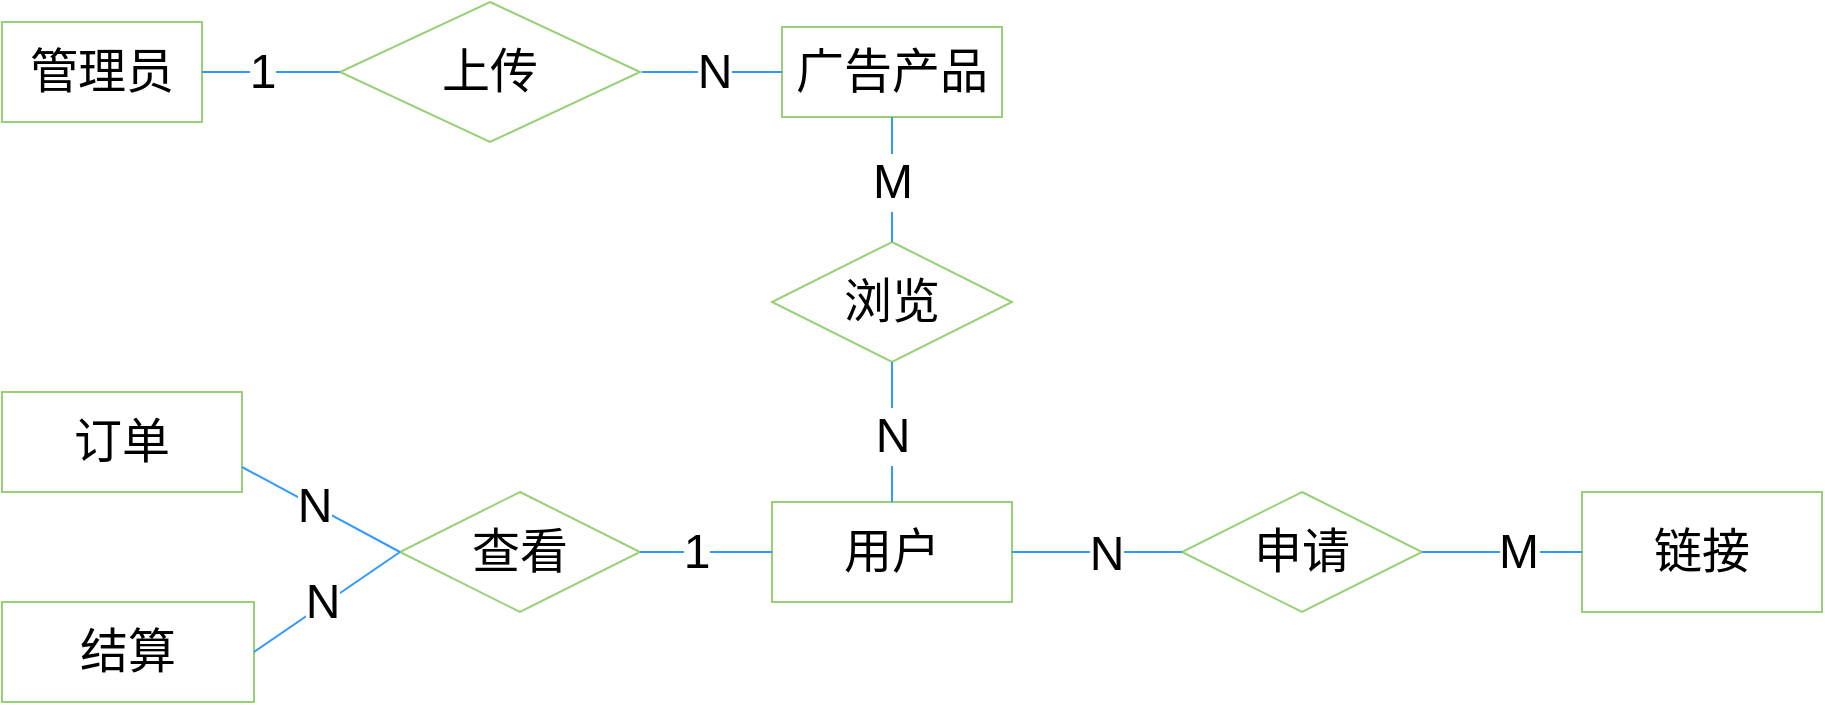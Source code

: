 <mxfile version="20.2.6" type="github">
  <diagram id="zQXUQz20aRf1MQhn76jE" name="第 1 页">
    <mxGraphModel dx="1426" dy="623" grid="1" gridSize="10" guides="1" tooltips="1" connect="1" arrows="1" fold="1" page="1" pageScale="1" pageWidth="827" pageHeight="1169" math="0" shadow="0">
      <root>
        <mxCell id="0" />
        <mxCell id="1" parent="0" />
        <mxCell id="IDlzUY-_1IJnwTOHjghK-1" value="&lt;font style=&quot;font-size: 24px;&quot;&gt;管理员&lt;/font&gt;" style="rounded=0;whiteSpace=wrap;html=1;strokeColor=#97D077;" vertex="1" parent="1">
          <mxGeometry x="170" y="170" width="100" height="50" as="geometry" />
        </mxCell>
        <mxCell id="IDlzUY-_1IJnwTOHjghK-2" value="用户" style="rounded=0;whiteSpace=wrap;html=1;fontSize=24;strokeColor=#97D077;" vertex="1" parent="1">
          <mxGeometry x="555" y="410" width="120" height="50" as="geometry" />
        </mxCell>
        <mxCell id="IDlzUY-_1IJnwTOHjghK-3" value="&lt;font style=&quot;font-size: 24px;&quot;&gt;广告产品&lt;/font&gt;" style="whiteSpace=wrap;html=1;strokeColor=#97D077;rounded=0;" vertex="1" parent="1">
          <mxGeometry x="560" y="172.5" width="110" height="45" as="geometry" />
        </mxCell>
        <mxCell id="IDlzUY-_1IJnwTOHjghK-6" value="上传" style="rhombus;whiteSpace=wrap;html=1;fontSize=24;strokeColor=#97D077;" vertex="1" parent="1">
          <mxGeometry x="339" y="160" width="150" height="70" as="geometry" />
        </mxCell>
        <mxCell id="IDlzUY-_1IJnwTOHjghK-11" value="浏览" style="rhombus;whiteSpace=wrap;html=1;fontSize=24;strokeColor=#97D077;" vertex="1" parent="1">
          <mxGeometry x="555" y="280" width="120" height="60" as="geometry" />
        </mxCell>
        <mxCell id="IDlzUY-_1IJnwTOHjghK-16" value="" style="endArrow=none;html=1;rounded=0;fontSize=24;strokeColor=#3399FF;exitX=1;exitY=0.5;exitDx=0;exitDy=0;" edge="1" parent="1" source="IDlzUY-_1IJnwTOHjghK-1" target="IDlzUY-_1IJnwTOHjghK-6">
          <mxGeometry width="50" height="50" relative="1" as="geometry">
            <mxPoint x="390" y="390" as="sourcePoint" />
            <mxPoint x="440" y="340" as="targetPoint" />
          </mxGeometry>
        </mxCell>
        <mxCell id="IDlzUY-_1IJnwTOHjghK-21" value="1" style="edgeLabel;html=1;align=center;verticalAlign=middle;resizable=0;points=[];fontSize=24;" vertex="1" connectable="0" parent="IDlzUY-_1IJnwTOHjghK-16">
          <mxGeometry x="0.362" y="-1" relative="1" as="geometry">
            <mxPoint x="-17" y="-1" as="offset" />
          </mxGeometry>
        </mxCell>
        <mxCell id="IDlzUY-_1IJnwTOHjghK-18" value="" style="endArrow=none;html=1;rounded=0;fontSize=24;strokeColor=#3399FF;exitX=0;exitY=0.5;exitDx=0;exitDy=0;" edge="1" parent="1" source="IDlzUY-_1IJnwTOHjghK-3">
          <mxGeometry width="50" height="50" relative="1" as="geometry">
            <mxPoint x="280" y="205" as="sourcePoint" />
            <mxPoint x="490" y="195" as="targetPoint" />
          </mxGeometry>
        </mxCell>
        <mxCell id="IDlzUY-_1IJnwTOHjghK-22" value="N" style="edgeLabel;html=1;align=center;verticalAlign=middle;resizable=0;points=[];fontSize=24;" vertex="1" connectable="0" parent="IDlzUY-_1IJnwTOHjghK-18">
          <mxGeometry x="-0.029" relative="1" as="geometry">
            <mxPoint as="offset" />
          </mxGeometry>
        </mxCell>
        <mxCell id="IDlzUY-_1IJnwTOHjghK-19" value="" style="endArrow=none;html=1;rounded=0;fontSize=24;strokeColor=#3399FF;exitX=0.5;exitY=1;exitDx=0;exitDy=0;" edge="1" parent="1" source="IDlzUY-_1IJnwTOHjghK-3" target="IDlzUY-_1IJnwTOHjghK-11">
          <mxGeometry width="50" height="50" relative="1" as="geometry">
            <mxPoint x="290" y="215" as="sourcePoint" />
            <mxPoint x="359" y="215" as="targetPoint" />
          </mxGeometry>
        </mxCell>
        <mxCell id="IDlzUY-_1IJnwTOHjghK-24" value="M" style="edgeLabel;html=1;align=center;verticalAlign=middle;resizable=0;points=[];fontSize=24;" vertex="1" connectable="0" parent="IDlzUY-_1IJnwTOHjghK-19">
          <mxGeometry x="-0.184" y="3" relative="1" as="geometry">
            <mxPoint x="-3" y="7" as="offset" />
          </mxGeometry>
        </mxCell>
        <mxCell id="IDlzUY-_1IJnwTOHjghK-20" value="" style="endArrow=none;html=1;rounded=0;fontSize=24;strokeColor=#3399FF;exitX=0.5;exitY=0;exitDx=0;exitDy=0;entryX=0.5;entryY=1;entryDx=0;entryDy=0;" edge="1" parent="1" source="IDlzUY-_1IJnwTOHjghK-2" target="IDlzUY-_1IJnwTOHjghK-11">
          <mxGeometry width="50" height="50" relative="1" as="geometry">
            <mxPoint x="300" y="225" as="sourcePoint" />
            <mxPoint x="369" y="225" as="targetPoint" />
          </mxGeometry>
        </mxCell>
        <mxCell id="IDlzUY-_1IJnwTOHjghK-23" value="N" style="edgeLabel;html=1;align=center;verticalAlign=middle;resizable=0;points=[];fontSize=24;" vertex="1" connectable="0" parent="IDlzUY-_1IJnwTOHjghK-20">
          <mxGeometry x="0.275" y="-2" relative="1" as="geometry">
            <mxPoint x="-2" y="11" as="offset" />
          </mxGeometry>
        </mxCell>
        <mxCell id="IDlzUY-_1IJnwTOHjghK-26" value="订单" style="rounded=0;whiteSpace=wrap;html=1;fontSize=24;strokeColor=#97D077;" vertex="1" parent="1">
          <mxGeometry x="170" y="355" width="120" height="50" as="geometry" />
        </mxCell>
        <mxCell id="IDlzUY-_1IJnwTOHjghK-27" value="结算" style="rounded=0;whiteSpace=wrap;html=1;fontSize=24;strokeColor=#97D077;" vertex="1" parent="1">
          <mxGeometry x="170" y="460" width="126" height="50" as="geometry" />
        </mxCell>
        <mxCell id="IDlzUY-_1IJnwTOHjghK-28" value="查看" style="rhombus;whiteSpace=wrap;html=1;fontSize=24;strokeColor=#97D077;" vertex="1" parent="1">
          <mxGeometry x="369" y="405" width="120" height="60" as="geometry" />
        </mxCell>
        <mxCell id="IDlzUY-_1IJnwTOHjghK-29" value="" style="endArrow=none;html=1;rounded=0;fontSize=24;strokeColor=#3399FF;entryX=0;entryY=0.5;entryDx=0;entryDy=0;" edge="1" parent="1" source="IDlzUY-_1IJnwTOHjghK-28" target="IDlzUY-_1IJnwTOHjghK-2">
          <mxGeometry width="50" height="50" relative="1" as="geometry">
            <mxPoint x="280" y="205" as="sourcePoint" />
            <mxPoint x="349" y="205" as="targetPoint" />
          </mxGeometry>
        </mxCell>
        <mxCell id="IDlzUY-_1IJnwTOHjghK-30" value="1" style="edgeLabel;html=1;align=center;verticalAlign=middle;resizable=0;points=[];fontSize=24;" vertex="1" connectable="0" parent="IDlzUY-_1IJnwTOHjghK-29">
          <mxGeometry x="0.362" y="-1" relative="1" as="geometry">
            <mxPoint x="-17" y="-1" as="offset" />
          </mxGeometry>
        </mxCell>
        <mxCell id="IDlzUY-_1IJnwTOHjghK-31" value="" style="endArrow=none;html=1;rounded=0;fontSize=24;strokeColor=#3399FF;exitX=1;exitY=0.75;exitDx=0;exitDy=0;entryX=0;entryY=0.5;entryDx=0;entryDy=0;" edge="1" parent="1" source="IDlzUY-_1IJnwTOHjghK-26" target="IDlzUY-_1IJnwTOHjghK-28">
          <mxGeometry width="50" height="50" relative="1" as="geometry">
            <mxPoint x="290" y="215" as="sourcePoint" />
            <mxPoint x="359" y="215" as="targetPoint" />
          </mxGeometry>
        </mxCell>
        <mxCell id="IDlzUY-_1IJnwTOHjghK-32" value="N" style="edgeLabel;html=1;align=center;verticalAlign=middle;resizable=0;points=[];fontSize=24;" vertex="1" connectable="0" parent="IDlzUY-_1IJnwTOHjghK-31">
          <mxGeometry x="0.362" y="-1" relative="1" as="geometry">
            <mxPoint x="-17" y="-11" as="offset" />
          </mxGeometry>
        </mxCell>
        <mxCell id="IDlzUY-_1IJnwTOHjghK-33" value="" style="endArrow=none;html=1;rounded=0;fontSize=24;strokeColor=#3399FF;exitX=1;exitY=0.5;exitDx=0;exitDy=0;entryX=0;entryY=0.5;entryDx=0;entryDy=0;" edge="1" parent="1" source="IDlzUY-_1IJnwTOHjghK-27" target="IDlzUY-_1IJnwTOHjghK-28">
          <mxGeometry width="50" height="50" relative="1" as="geometry">
            <mxPoint x="300" y="225" as="sourcePoint" />
            <mxPoint x="360" y="440" as="targetPoint" />
          </mxGeometry>
        </mxCell>
        <mxCell id="IDlzUY-_1IJnwTOHjghK-34" value="N" style="edgeLabel;html=1;align=center;verticalAlign=middle;resizable=0;points=[];fontSize=24;" vertex="1" connectable="0" parent="IDlzUY-_1IJnwTOHjghK-33">
          <mxGeometry x="0.362" y="-1" relative="1" as="geometry">
            <mxPoint x="-17" y="8" as="offset" />
          </mxGeometry>
        </mxCell>
        <mxCell id="IDlzUY-_1IJnwTOHjghK-35" value="链接" style="rounded=0;whiteSpace=wrap;html=1;fontSize=24;strokeColor=#97D077;" vertex="1" parent="1">
          <mxGeometry x="960" y="405" width="120" height="60" as="geometry" />
        </mxCell>
        <mxCell id="IDlzUY-_1IJnwTOHjghK-36" value="申请" style="rhombus;whiteSpace=wrap;html=1;fontSize=24;strokeColor=#97D077;" vertex="1" parent="1">
          <mxGeometry x="760" y="405" width="120" height="60" as="geometry" />
        </mxCell>
        <mxCell id="IDlzUY-_1IJnwTOHjghK-39" value="" style="endArrow=none;html=1;rounded=0;fontSize=24;strokeColor=#3399FF;exitX=1;exitY=0.5;exitDx=0;exitDy=0;" edge="1" parent="1" source="IDlzUY-_1IJnwTOHjghK-2" target="IDlzUY-_1IJnwTOHjghK-36">
          <mxGeometry width="50" height="50" relative="1" as="geometry">
            <mxPoint x="510" y="420" as="sourcePoint" />
            <mxPoint x="560" y="370" as="targetPoint" />
          </mxGeometry>
        </mxCell>
        <mxCell id="IDlzUY-_1IJnwTOHjghK-40" value="N" style="edgeLabel;html=1;align=center;verticalAlign=middle;resizable=0;points=[];fontSize=24;" vertex="1" connectable="0" parent="IDlzUY-_1IJnwTOHjghK-39">
          <mxGeometry x="0.111" y="-1" relative="1" as="geometry">
            <mxPoint as="offset" />
          </mxGeometry>
        </mxCell>
        <mxCell id="IDlzUY-_1IJnwTOHjghK-41" value="" style="endArrow=none;html=1;rounded=0;fontSize=24;strokeColor=#3399FF;exitX=1;exitY=0.5;exitDx=0;exitDy=0;" edge="1" parent="1" source="IDlzUY-_1IJnwTOHjghK-36" target="IDlzUY-_1IJnwTOHjghK-35">
          <mxGeometry width="50" height="50" relative="1" as="geometry">
            <mxPoint x="420" y="450" as="sourcePoint" />
            <mxPoint x="470" y="400" as="targetPoint" />
          </mxGeometry>
        </mxCell>
        <mxCell id="IDlzUY-_1IJnwTOHjghK-42" value="M" style="edgeLabel;html=1;align=center;verticalAlign=middle;resizable=0;points=[];fontSize=24;" vertex="1" connectable="0" parent="IDlzUY-_1IJnwTOHjghK-41">
          <mxGeometry x="0.199" relative="1" as="geometry">
            <mxPoint as="offset" />
          </mxGeometry>
        </mxCell>
      </root>
    </mxGraphModel>
  </diagram>
</mxfile>
